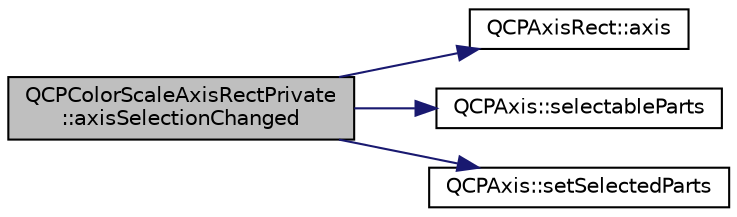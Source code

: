 digraph "QCPColorScaleAxisRectPrivate::axisSelectionChanged"
{
  edge [fontname="Helvetica",fontsize="10",labelfontname="Helvetica",labelfontsize="10"];
  node [fontname="Helvetica",fontsize="10",shape=record];
  rankdir="LR";
  Node31 [label="QCPColorScaleAxisRectPrivate\l::axisSelectionChanged",height=0.2,width=0.4,color="black", fillcolor="grey75", style="filled", fontcolor="black"];
  Node31 -> Node32 [color="midnightblue",fontsize="10",style="solid",fontname="Helvetica"];
  Node32 [label="QCPAxisRect::axis",height=0.2,width=0.4,color="black", fillcolor="white", style="filled",URL="$class_q_c_p_axis_rect.html#a583ae4f6d78b601b732183f6cabecbe1"];
  Node31 -> Node33 [color="midnightblue",fontsize="10",style="solid",fontname="Helvetica"];
  Node33 [label="QCPAxis::selectableParts",height=0.2,width=0.4,color="black", fillcolor="white", style="filled",URL="$class_q_c_p_axis.html#a1d12d157756c114f4e57517c62177181"];
  Node31 -> Node34 [color="midnightblue",fontsize="10",style="solid",fontname="Helvetica"];
  Node34 [label="QCPAxis::setSelectedParts",height=0.2,width=0.4,color="black", fillcolor="white", style="filled",URL="$class_q_c_p_axis.html#ab9d7a69277dcbed9119b3c1f25ca19c3"];
}
